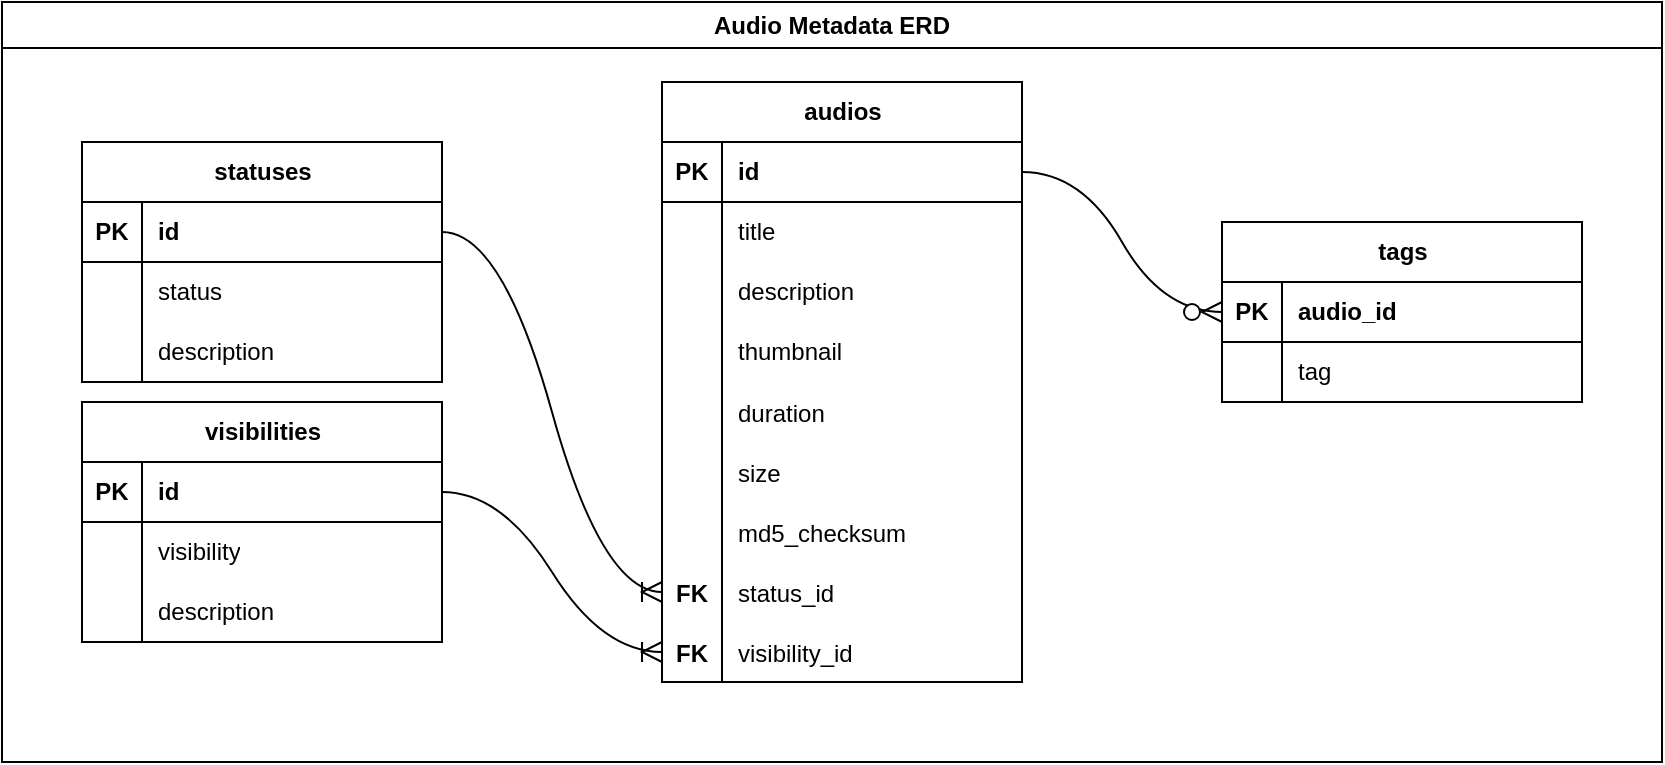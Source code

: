 <mxfile version="24.4.0" type="github">
  <diagram name="Page-1" id="dPP1UUW7bk593jIZONWQ">
    <mxGraphModel dx="1824" dy="1193" grid="1" gridSize="10" guides="1" tooltips="1" connect="1" arrows="1" fold="1" page="0" pageScale="1" pageWidth="850" pageHeight="1100" math="0" shadow="0">
      <root>
        <mxCell id="0" />
        <mxCell id="1" parent="0" />
        <mxCell id="EzIz6O_Uqd1_DR7VqikM-1" value="audios" style="shape=table;startSize=30;container=1;collapsible=1;childLayout=tableLayout;fixedRows=1;rowLines=0;fontStyle=1;align=center;resizeLast=1;html=1;" vertex="1" parent="1">
          <mxGeometry x="80" y="-320" width="180" height="300" as="geometry" />
        </mxCell>
        <mxCell id="EzIz6O_Uqd1_DR7VqikM-2" value="" style="shape=tableRow;horizontal=0;startSize=0;swimlaneHead=0;swimlaneBody=0;fillColor=none;collapsible=0;dropTarget=0;points=[[0,0.5],[1,0.5]];portConstraint=eastwest;top=0;left=0;right=0;bottom=1;" vertex="1" parent="EzIz6O_Uqd1_DR7VqikM-1">
          <mxGeometry y="30" width="180" height="30" as="geometry" />
        </mxCell>
        <mxCell id="EzIz6O_Uqd1_DR7VqikM-3" value="PK" style="shape=partialRectangle;connectable=0;fillColor=none;top=0;left=0;bottom=0;right=0;fontStyle=1;overflow=hidden;whiteSpace=wrap;html=1;" vertex="1" parent="EzIz6O_Uqd1_DR7VqikM-2">
          <mxGeometry width="30" height="30" as="geometry">
            <mxRectangle width="30" height="30" as="alternateBounds" />
          </mxGeometry>
        </mxCell>
        <mxCell id="EzIz6O_Uqd1_DR7VqikM-4" value="id" style="shape=partialRectangle;connectable=0;fillColor=none;top=0;left=0;bottom=0;right=0;align=left;spacingLeft=6;fontStyle=1;overflow=hidden;whiteSpace=wrap;html=1;" vertex="1" parent="EzIz6O_Uqd1_DR7VqikM-2">
          <mxGeometry x="30" width="150" height="30" as="geometry">
            <mxRectangle width="150" height="30" as="alternateBounds" />
          </mxGeometry>
        </mxCell>
        <mxCell id="EzIz6O_Uqd1_DR7VqikM-5" value="" style="shape=tableRow;horizontal=0;startSize=0;swimlaneHead=0;swimlaneBody=0;fillColor=none;collapsible=0;dropTarget=0;points=[[0,0.5],[1,0.5]];portConstraint=eastwest;top=0;left=0;right=0;bottom=0;" vertex="1" parent="EzIz6O_Uqd1_DR7VqikM-1">
          <mxGeometry y="60" width="180" height="30" as="geometry" />
        </mxCell>
        <mxCell id="EzIz6O_Uqd1_DR7VqikM-6" value="" style="shape=partialRectangle;connectable=0;fillColor=none;top=0;left=0;bottom=0;right=0;editable=1;overflow=hidden;whiteSpace=wrap;html=1;" vertex="1" parent="EzIz6O_Uqd1_DR7VqikM-5">
          <mxGeometry width="30" height="30" as="geometry">
            <mxRectangle width="30" height="30" as="alternateBounds" />
          </mxGeometry>
        </mxCell>
        <mxCell id="EzIz6O_Uqd1_DR7VqikM-7" value="title" style="shape=partialRectangle;connectable=0;fillColor=none;top=0;left=0;bottom=0;right=0;align=left;spacingLeft=6;overflow=hidden;whiteSpace=wrap;html=1;" vertex="1" parent="EzIz6O_Uqd1_DR7VqikM-5">
          <mxGeometry x="30" width="150" height="30" as="geometry">
            <mxRectangle width="150" height="30" as="alternateBounds" />
          </mxGeometry>
        </mxCell>
        <mxCell id="EzIz6O_Uqd1_DR7VqikM-8" value="" style="shape=tableRow;horizontal=0;startSize=0;swimlaneHead=0;swimlaneBody=0;fillColor=none;collapsible=0;dropTarget=0;points=[[0,0.5],[1,0.5]];portConstraint=eastwest;top=0;left=0;right=0;bottom=0;" vertex="1" parent="EzIz6O_Uqd1_DR7VqikM-1">
          <mxGeometry y="90" width="180" height="30" as="geometry" />
        </mxCell>
        <mxCell id="EzIz6O_Uqd1_DR7VqikM-9" value="" style="shape=partialRectangle;connectable=0;fillColor=none;top=0;left=0;bottom=0;right=0;editable=1;overflow=hidden;whiteSpace=wrap;html=1;" vertex="1" parent="EzIz6O_Uqd1_DR7VqikM-8">
          <mxGeometry width="30" height="30" as="geometry">
            <mxRectangle width="30" height="30" as="alternateBounds" />
          </mxGeometry>
        </mxCell>
        <mxCell id="EzIz6O_Uqd1_DR7VqikM-10" value="description" style="shape=partialRectangle;connectable=0;fillColor=none;top=0;left=0;bottom=0;right=0;align=left;spacingLeft=6;overflow=hidden;whiteSpace=wrap;html=1;" vertex="1" parent="EzIz6O_Uqd1_DR7VqikM-8">
          <mxGeometry x="30" width="150" height="30" as="geometry">
            <mxRectangle width="150" height="30" as="alternateBounds" />
          </mxGeometry>
        </mxCell>
        <mxCell id="EzIz6O_Uqd1_DR7VqikM-11" value="" style="shape=tableRow;horizontal=0;startSize=0;swimlaneHead=0;swimlaneBody=0;fillColor=none;collapsible=0;dropTarget=0;points=[[0,0.5],[1,0.5]];portConstraint=eastwest;top=0;left=0;right=0;bottom=0;" vertex="1" parent="EzIz6O_Uqd1_DR7VqikM-1">
          <mxGeometry y="120" width="180" height="30" as="geometry" />
        </mxCell>
        <mxCell id="EzIz6O_Uqd1_DR7VqikM-12" value="" style="shape=partialRectangle;connectable=0;fillColor=none;top=0;left=0;bottom=0;right=0;editable=1;overflow=hidden;whiteSpace=wrap;html=1;" vertex="1" parent="EzIz6O_Uqd1_DR7VqikM-11">
          <mxGeometry width="30" height="30" as="geometry">
            <mxRectangle width="30" height="30" as="alternateBounds" />
          </mxGeometry>
        </mxCell>
        <mxCell id="EzIz6O_Uqd1_DR7VqikM-13" value="thumbnail" style="shape=partialRectangle;connectable=0;fillColor=none;top=0;left=0;bottom=0;right=0;align=left;spacingLeft=6;overflow=hidden;whiteSpace=wrap;html=1;" vertex="1" parent="EzIz6O_Uqd1_DR7VqikM-11">
          <mxGeometry x="30" width="150" height="30" as="geometry">
            <mxRectangle width="150" height="30" as="alternateBounds" />
          </mxGeometry>
        </mxCell>
        <mxCell id="EzIz6O_Uqd1_DR7VqikM-15" value="" style="shape=tableRow;horizontal=0;startSize=0;swimlaneHead=0;swimlaneBody=0;fillColor=none;collapsible=0;dropTarget=0;points=[[0,0.5],[1,0.5]];portConstraint=eastwest;top=0;left=0;right=0;bottom=0;" vertex="1" parent="EzIz6O_Uqd1_DR7VqikM-1">
          <mxGeometry y="150" width="180" height="30" as="geometry" />
        </mxCell>
        <mxCell id="EzIz6O_Uqd1_DR7VqikM-16" value="" style="shape=partialRectangle;connectable=0;fillColor=none;top=0;left=0;bottom=0;right=0;editable=1;overflow=hidden;" vertex="1" parent="EzIz6O_Uqd1_DR7VqikM-15">
          <mxGeometry width="30" height="30" as="geometry">
            <mxRectangle width="30" height="30" as="alternateBounds" />
          </mxGeometry>
        </mxCell>
        <mxCell id="EzIz6O_Uqd1_DR7VqikM-17" value="duration" style="shape=partialRectangle;connectable=0;fillColor=none;top=0;left=0;bottom=0;right=0;align=left;spacingLeft=6;overflow=hidden;" vertex="1" parent="EzIz6O_Uqd1_DR7VqikM-15">
          <mxGeometry x="30" width="150" height="30" as="geometry">
            <mxRectangle width="150" height="30" as="alternateBounds" />
          </mxGeometry>
        </mxCell>
        <mxCell id="EzIz6O_Uqd1_DR7VqikM-19" value="" style="shape=tableRow;horizontal=0;startSize=0;swimlaneHead=0;swimlaneBody=0;fillColor=none;collapsible=0;dropTarget=0;points=[[0,0.5],[1,0.5]];portConstraint=eastwest;top=0;left=0;right=0;bottom=0;" vertex="1" parent="EzIz6O_Uqd1_DR7VqikM-1">
          <mxGeometry y="180" width="180" height="30" as="geometry" />
        </mxCell>
        <mxCell id="EzIz6O_Uqd1_DR7VqikM-20" value="" style="shape=partialRectangle;connectable=0;fillColor=none;top=0;left=0;bottom=0;right=0;editable=1;overflow=hidden;" vertex="1" parent="EzIz6O_Uqd1_DR7VqikM-19">
          <mxGeometry width="30" height="30" as="geometry">
            <mxRectangle width="30" height="30" as="alternateBounds" />
          </mxGeometry>
        </mxCell>
        <mxCell id="EzIz6O_Uqd1_DR7VqikM-21" value="size" style="shape=partialRectangle;connectable=0;fillColor=none;top=0;left=0;bottom=0;right=0;align=left;spacingLeft=6;overflow=hidden;" vertex="1" parent="EzIz6O_Uqd1_DR7VqikM-19">
          <mxGeometry x="30" width="150" height="30" as="geometry">
            <mxRectangle width="150" height="30" as="alternateBounds" />
          </mxGeometry>
        </mxCell>
        <mxCell id="EzIz6O_Uqd1_DR7VqikM-23" value="" style="shape=tableRow;horizontal=0;startSize=0;swimlaneHead=0;swimlaneBody=0;fillColor=none;collapsible=0;dropTarget=0;points=[[0,0.5],[1,0.5]];portConstraint=eastwest;top=0;left=0;right=0;bottom=0;" vertex="1" parent="EzIz6O_Uqd1_DR7VqikM-1">
          <mxGeometry y="210" width="180" height="30" as="geometry" />
        </mxCell>
        <mxCell id="EzIz6O_Uqd1_DR7VqikM-24" value="" style="shape=partialRectangle;connectable=0;fillColor=none;top=0;left=0;bottom=0;right=0;editable=1;overflow=hidden;" vertex="1" parent="EzIz6O_Uqd1_DR7VqikM-23">
          <mxGeometry width="30" height="30" as="geometry">
            <mxRectangle width="30" height="30" as="alternateBounds" />
          </mxGeometry>
        </mxCell>
        <mxCell id="EzIz6O_Uqd1_DR7VqikM-25" value="md5_checksum" style="shape=partialRectangle;connectable=0;fillColor=none;top=0;left=0;bottom=0;right=0;align=left;spacingLeft=6;overflow=hidden;" vertex="1" parent="EzIz6O_Uqd1_DR7VqikM-23">
          <mxGeometry x="30" width="150" height="30" as="geometry">
            <mxRectangle width="150" height="30" as="alternateBounds" />
          </mxGeometry>
        </mxCell>
        <mxCell id="EzIz6O_Uqd1_DR7VqikM-27" value="" style="shape=tableRow;horizontal=0;startSize=0;swimlaneHead=0;swimlaneBody=0;fillColor=none;collapsible=0;dropTarget=0;points=[[0,0.5],[1,0.5]];portConstraint=eastwest;top=0;left=0;right=0;bottom=0;" vertex="1" parent="EzIz6O_Uqd1_DR7VqikM-1">
          <mxGeometry y="240" width="180" height="30" as="geometry" />
        </mxCell>
        <mxCell id="EzIz6O_Uqd1_DR7VqikM-28" value="FK" style="shape=partialRectangle;connectable=0;fillColor=none;top=0;left=0;bottom=0;right=0;editable=1;overflow=hidden;fontStyle=1" vertex="1" parent="EzIz6O_Uqd1_DR7VqikM-27">
          <mxGeometry width="30" height="30" as="geometry">
            <mxRectangle width="30" height="30" as="alternateBounds" />
          </mxGeometry>
        </mxCell>
        <mxCell id="EzIz6O_Uqd1_DR7VqikM-29" value="status_id" style="shape=partialRectangle;connectable=0;fillColor=none;top=0;left=0;bottom=0;right=0;align=left;spacingLeft=6;overflow=hidden;" vertex="1" parent="EzIz6O_Uqd1_DR7VqikM-27">
          <mxGeometry x="30" width="150" height="30" as="geometry">
            <mxRectangle width="150" height="30" as="alternateBounds" />
          </mxGeometry>
        </mxCell>
        <mxCell id="EzIz6O_Uqd1_DR7VqikM-31" value="" style="shape=tableRow;horizontal=0;startSize=0;swimlaneHead=0;swimlaneBody=0;fillColor=none;collapsible=0;dropTarget=0;points=[[0,0.5],[1,0.5]];portConstraint=eastwest;top=0;left=0;right=0;bottom=0;" vertex="1" parent="EzIz6O_Uqd1_DR7VqikM-1">
          <mxGeometry y="270" width="180" height="30" as="geometry" />
        </mxCell>
        <mxCell id="EzIz6O_Uqd1_DR7VqikM-32" value="FK" style="shape=partialRectangle;connectable=0;fillColor=none;top=0;left=0;bottom=0;right=0;editable=1;overflow=hidden;fontStyle=1" vertex="1" parent="EzIz6O_Uqd1_DR7VqikM-31">
          <mxGeometry width="30" height="30" as="geometry">
            <mxRectangle width="30" height="30" as="alternateBounds" />
          </mxGeometry>
        </mxCell>
        <mxCell id="EzIz6O_Uqd1_DR7VqikM-33" value="visibility_id" style="shape=partialRectangle;connectable=0;fillColor=none;top=0;left=0;bottom=0;right=0;align=left;spacingLeft=6;overflow=hidden;" vertex="1" parent="EzIz6O_Uqd1_DR7VqikM-31">
          <mxGeometry x="30" width="150" height="30" as="geometry">
            <mxRectangle width="150" height="30" as="alternateBounds" />
          </mxGeometry>
        </mxCell>
        <mxCell id="EzIz6O_Uqd1_DR7VqikM-34" value="visibilities" style="shape=table;startSize=30;container=1;collapsible=1;childLayout=tableLayout;fixedRows=1;rowLines=0;fontStyle=1;align=center;resizeLast=1;html=1;" vertex="1" parent="1">
          <mxGeometry x="-210" y="-160" width="180" height="120" as="geometry" />
        </mxCell>
        <mxCell id="EzIz6O_Uqd1_DR7VqikM-35" value="" style="shape=tableRow;horizontal=0;startSize=0;swimlaneHead=0;swimlaneBody=0;fillColor=none;collapsible=0;dropTarget=0;points=[[0,0.5],[1,0.5]];portConstraint=eastwest;top=0;left=0;right=0;bottom=1;" vertex="1" parent="EzIz6O_Uqd1_DR7VqikM-34">
          <mxGeometry y="30" width="180" height="30" as="geometry" />
        </mxCell>
        <mxCell id="EzIz6O_Uqd1_DR7VqikM-36" value="PK" style="shape=partialRectangle;connectable=0;fillColor=none;top=0;left=0;bottom=0;right=0;fontStyle=1;overflow=hidden;whiteSpace=wrap;html=1;" vertex="1" parent="EzIz6O_Uqd1_DR7VqikM-35">
          <mxGeometry width="30" height="30" as="geometry">
            <mxRectangle width="30" height="30" as="alternateBounds" />
          </mxGeometry>
        </mxCell>
        <mxCell id="EzIz6O_Uqd1_DR7VqikM-37" value="id" style="shape=partialRectangle;connectable=0;fillColor=none;top=0;left=0;bottom=0;right=0;align=left;spacingLeft=6;fontStyle=1;overflow=hidden;whiteSpace=wrap;html=1;" vertex="1" parent="EzIz6O_Uqd1_DR7VqikM-35">
          <mxGeometry x="30" width="150" height="30" as="geometry">
            <mxRectangle width="150" height="30" as="alternateBounds" />
          </mxGeometry>
        </mxCell>
        <mxCell id="EzIz6O_Uqd1_DR7VqikM-44" value="" style="shape=tableRow;horizontal=0;startSize=0;swimlaneHead=0;swimlaneBody=0;fillColor=none;collapsible=0;dropTarget=0;points=[[0,0.5],[1,0.5]];portConstraint=eastwest;top=0;left=0;right=0;bottom=0;" vertex="1" parent="EzIz6O_Uqd1_DR7VqikM-34">
          <mxGeometry y="60" width="180" height="30" as="geometry" />
        </mxCell>
        <mxCell id="EzIz6O_Uqd1_DR7VqikM-45" value="" style="shape=partialRectangle;connectable=0;fillColor=none;top=0;left=0;bottom=0;right=0;editable=1;overflow=hidden;whiteSpace=wrap;html=1;" vertex="1" parent="EzIz6O_Uqd1_DR7VqikM-44">
          <mxGeometry width="30" height="30" as="geometry">
            <mxRectangle width="30" height="30" as="alternateBounds" />
          </mxGeometry>
        </mxCell>
        <mxCell id="EzIz6O_Uqd1_DR7VqikM-46" value="visibility" style="shape=partialRectangle;connectable=0;fillColor=none;top=0;left=0;bottom=0;right=0;align=left;spacingLeft=6;overflow=hidden;whiteSpace=wrap;html=1;" vertex="1" parent="EzIz6O_Uqd1_DR7VqikM-44">
          <mxGeometry x="30" width="150" height="30" as="geometry">
            <mxRectangle width="150" height="30" as="alternateBounds" />
          </mxGeometry>
        </mxCell>
        <mxCell id="EzIz6O_Uqd1_DR7VqikM-41" value="" style="shape=tableRow;horizontal=0;startSize=0;swimlaneHead=0;swimlaneBody=0;fillColor=none;collapsible=0;dropTarget=0;points=[[0,0.5],[1,0.5]];portConstraint=eastwest;top=0;left=0;right=0;bottom=0;" vertex="1" parent="EzIz6O_Uqd1_DR7VqikM-34">
          <mxGeometry y="90" width="180" height="30" as="geometry" />
        </mxCell>
        <mxCell id="EzIz6O_Uqd1_DR7VqikM-42" value="" style="shape=partialRectangle;connectable=0;fillColor=none;top=0;left=0;bottom=0;right=0;editable=1;overflow=hidden;whiteSpace=wrap;html=1;" vertex="1" parent="EzIz6O_Uqd1_DR7VqikM-41">
          <mxGeometry width="30" height="30" as="geometry">
            <mxRectangle width="30" height="30" as="alternateBounds" />
          </mxGeometry>
        </mxCell>
        <mxCell id="EzIz6O_Uqd1_DR7VqikM-43" value="description" style="shape=partialRectangle;connectable=0;fillColor=none;top=0;left=0;bottom=0;right=0;align=left;spacingLeft=6;overflow=hidden;whiteSpace=wrap;html=1;" vertex="1" parent="EzIz6O_Uqd1_DR7VqikM-41">
          <mxGeometry x="30" width="150" height="30" as="geometry">
            <mxRectangle width="150" height="30" as="alternateBounds" />
          </mxGeometry>
        </mxCell>
        <mxCell id="EzIz6O_Uqd1_DR7VqikM-62" value="" style="edgeStyle=entityRelationEdgeStyle;fontSize=12;html=1;endArrow=ERoneToMany;rounded=0;startSize=8;endSize=8;curved=1;" edge="1" parent="1" source="EzIz6O_Uqd1_DR7VqikM-35" target="EzIz6O_Uqd1_DR7VqikM-31">
          <mxGeometry width="100" height="100" relative="1" as="geometry">
            <mxPoint x="10" y="-170" as="sourcePoint" />
            <mxPoint x="110" y="-270" as="targetPoint" />
          </mxGeometry>
        </mxCell>
        <mxCell id="EzIz6O_Uqd1_DR7VqikM-63" value="tags" style="shape=table;startSize=30;container=1;collapsible=1;childLayout=tableLayout;fixedRows=1;rowLines=0;fontStyle=1;align=center;resizeLast=1;html=1;" vertex="1" parent="1">
          <mxGeometry x="360" y="-250" width="180" height="90" as="geometry" />
        </mxCell>
        <mxCell id="EzIz6O_Uqd1_DR7VqikM-64" value="" style="shape=tableRow;horizontal=0;startSize=0;swimlaneHead=0;swimlaneBody=0;fillColor=none;collapsible=0;dropTarget=0;points=[[0,0.5],[1,0.5]];portConstraint=eastwest;top=0;left=0;right=0;bottom=1;" vertex="1" parent="EzIz6O_Uqd1_DR7VqikM-63">
          <mxGeometry y="30" width="180" height="30" as="geometry" />
        </mxCell>
        <mxCell id="EzIz6O_Uqd1_DR7VqikM-65" value="PK" style="shape=partialRectangle;connectable=0;fillColor=none;top=0;left=0;bottom=0;right=0;fontStyle=1;overflow=hidden;whiteSpace=wrap;html=1;" vertex="1" parent="EzIz6O_Uqd1_DR7VqikM-64">
          <mxGeometry width="30" height="30" as="geometry">
            <mxRectangle width="30" height="30" as="alternateBounds" />
          </mxGeometry>
        </mxCell>
        <mxCell id="EzIz6O_Uqd1_DR7VqikM-66" value="audio_id" style="shape=partialRectangle;connectable=0;fillColor=none;top=0;left=0;bottom=0;right=0;align=left;spacingLeft=6;fontStyle=1;overflow=hidden;whiteSpace=wrap;html=1;" vertex="1" parent="EzIz6O_Uqd1_DR7VqikM-64">
          <mxGeometry x="30" width="150" height="30" as="geometry">
            <mxRectangle width="150" height="30" as="alternateBounds" />
          </mxGeometry>
        </mxCell>
        <mxCell id="EzIz6O_Uqd1_DR7VqikM-67" value="" style="shape=tableRow;horizontal=0;startSize=0;swimlaneHead=0;swimlaneBody=0;fillColor=none;collapsible=0;dropTarget=0;points=[[0,0.5],[1,0.5]];portConstraint=eastwest;top=0;left=0;right=0;bottom=0;" vertex="1" parent="EzIz6O_Uqd1_DR7VqikM-63">
          <mxGeometry y="60" width="180" height="30" as="geometry" />
        </mxCell>
        <mxCell id="EzIz6O_Uqd1_DR7VqikM-68" value="" style="shape=partialRectangle;connectable=0;fillColor=none;top=0;left=0;bottom=0;right=0;editable=1;overflow=hidden;whiteSpace=wrap;html=1;" vertex="1" parent="EzIz6O_Uqd1_DR7VqikM-67">
          <mxGeometry width="30" height="30" as="geometry">
            <mxRectangle width="30" height="30" as="alternateBounds" />
          </mxGeometry>
        </mxCell>
        <mxCell id="EzIz6O_Uqd1_DR7VqikM-69" value="tag" style="shape=partialRectangle;connectable=0;fillColor=none;top=0;left=0;bottom=0;right=0;align=left;spacingLeft=6;overflow=hidden;whiteSpace=wrap;html=1;" vertex="1" parent="EzIz6O_Uqd1_DR7VqikM-67">
          <mxGeometry x="30" width="150" height="30" as="geometry">
            <mxRectangle width="150" height="30" as="alternateBounds" />
          </mxGeometry>
        </mxCell>
        <mxCell id="EzIz6O_Uqd1_DR7VqikM-73" value="" style="edgeStyle=entityRelationEdgeStyle;fontSize=12;html=1;endArrow=ERzeroToMany;endFill=1;rounded=0;startSize=8;endSize=8;curved=1;" edge="1" parent="1" source="EzIz6O_Uqd1_DR7VqikM-2" target="EzIz6O_Uqd1_DR7VqikM-64">
          <mxGeometry width="100" height="100" relative="1" as="geometry">
            <mxPoint x="300" y="-440" as="sourcePoint" />
            <mxPoint x="500" y="-350" as="targetPoint" />
          </mxGeometry>
        </mxCell>
        <mxCell id="EzIz6O_Uqd1_DR7VqikM-74" value="statuses" style="shape=table;startSize=30;container=1;collapsible=1;childLayout=tableLayout;fixedRows=1;rowLines=0;fontStyle=1;align=center;resizeLast=1;html=1;" vertex="1" parent="1">
          <mxGeometry x="-210" y="-290" width="180" height="120" as="geometry" />
        </mxCell>
        <mxCell id="EzIz6O_Uqd1_DR7VqikM-75" value="" style="shape=tableRow;horizontal=0;startSize=0;swimlaneHead=0;swimlaneBody=0;fillColor=none;collapsible=0;dropTarget=0;points=[[0,0.5],[1,0.5]];portConstraint=eastwest;top=0;left=0;right=0;bottom=1;" vertex="1" parent="EzIz6O_Uqd1_DR7VqikM-74">
          <mxGeometry y="30" width="180" height="30" as="geometry" />
        </mxCell>
        <mxCell id="EzIz6O_Uqd1_DR7VqikM-76" value="PK" style="shape=partialRectangle;connectable=0;fillColor=none;top=0;left=0;bottom=0;right=0;fontStyle=1;overflow=hidden;whiteSpace=wrap;html=1;" vertex="1" parent="EzIz6O_Uqd1_DR7VqikM-75">
          <mxGeometry width="30" height="30" as="geometry">
            <mxRectangle width="30" height="30" as="alternateBounds" />
          </mxGeometry>
        </mxCell>
        <mxCell id="EzIz6O_Uqd1_DR7VqikM-77" value="id" style="shape=partialRectangle;connectable=0;fillColor=none;top=0;left=0;bottom=0;right=0;align=left;spacingLeft=6;fontStyle=1;overflow=hidden;whiteSpace=wrap;html=1;" vertex="1" parent="EzIz6O_Uqd1_DR7VqikM-75">
          <mxGeometry x="30" width="150" height="30" as="geometry">
            <mxRectangle width="150" height="30" as="alternateBounds" />
          </mxGeometry>
        </mxCell>
        <mxCell id="EzIz6O_Uqd1_DR7VqikM-78" value="" style="shape=tableRow;horizontal=0;startSize=0;swimlaneHead=0;swimlaneBody=0;fillColor=none;collapsible=0;dropTarget=0;points=[[0,0.5],[1,0.5]];portConstraint=eastwest;top=0;left=0;right=0;bottom=0;" vertex="1" parent="EzIz6O_Uqd1_DR7VqikM-74">
          <mxGeometry y="60" width="180" height="30" as="geometry" />
        </mxCell>
        <mxCell id="EzIz6O_Uqd1_DR7VqikM-79" value="" style="shape=partialRectangle;connectable=0;fillColor=none;top=0;left=0;bottom=0;right=0;editable=1;overflow=hidden;whiteSpace=wrap;html=1;" vertex="1" parent="EzIz6O_Uqd1_DR7VqikM-78">
          <mxGeometry width="30" height="30" as="geometry">
            <mxRectangle width="30" height="30" as="alternateBounds" />
          </mxGeometry>
        </mxCell>
        <mxCell id="EzIz6O_Uqd1_DR7VqikM-80" value="status" style="shape=partialRectangle;connectable=0;fillColor=none;top=0;left=0;bottom=0;right=0;align=left;spacingLeft=6;overflow=hidden;whiteSpace=wrap;html=1;" vertex="1" parent="EzIz6O_Uqd1_DR7VqikM-78">
          <mxGeometry x="30" width="150" height="30" as="geometry">
            <mxRectangle width="150" height="30" as="alternateBounds" />
          </mxGeometry>
        </mxCell>
        <mxCell id="EzIz6O_Uqd1_DR7VqikM-81" value="" style="shape=tableRow;horizontal=0;startSize=0;swimlaneHead=0;swimlaneBody=0;fillColor=none;collapsible=0;dropTarget=0;points=[[0,0.5],[1,0.5]];portConstraint=eastwest;top=0;left=0;right=0;bottom=0;" vertex="1" parent="EzIz6O_Uqd1_DR7VqikM-74">
          <mxGeometry y="90" width="180" height="30" as="geometry" />
        </mxCell>
        <mxCell id="EzIz6O_Uqd1_DR7VqikM-82" value="" style="shape=partialRectangle;connectable=0;fillColor=none;top=0;left=0;bottom=0;right=0;editable=1;overflow=hidden;whiteSpace=wrap;html=1;" vertex="1" parent="EzIz6O_Uqd1_DR7VqikM-81">
          <mxGeometry width="30" height="30" as="geometry">
            <mxRectangle width="30" height="30" as="alternateBounds" />
          </mxGeometry>
        </mxCell>
        <mxCell id="EzIz6O_Uqd1_DR7VqikM-83" value="description" style="shape=partialRectangle;connectable=0;fillColor=none;top=0;left=0;bottom=0;right=0;align=left;spacingLeft=6;overflow=hidden;whiteSpace=wrap;html=1;" vertex="1" parent="EzIz6O_Uqd1_DR7VqikM-81">
          <mxGeometry x="30" width="150" height="30" as="geometry">
            <mxRectangle width="150" height="30" as="alternateBounds" />
          </mxGeometry>
        </mxCell>
        <mxCell id="EzIz6O_Uqd1_DR7VqikM-84" value="" style="edgeStyle=entityRelationEdgeStyle;fontSize=12;html=1;endArrow=ERoneToMany;rounded=0;startSize=8;endSize=8;curved=1;" edge="1" parent="1" source="EzIz6O_Uqd1_DR7VqikM-75" target="EzIz6O_Uqd1_DR7VqikM-27">
          <mxGeometry width="100" height="100" relative="1" as="geometry">
            <mxPoint x="-10" y="-165" as="sourcePoint" />
            <mxPoint x="90" y="-105" as="targetPoint" />
          </mxGeometry>
        </mxCell>
        <mxCell id="EzIz6O_Uqd1_DR7VqikM-93" value="Audio Metadata ERD" style="swimlane;whiteSpace=wrap;html=1;" vertex="1" parent="1">
          <mxGeometry x="-250" y="-360" width="830" height="380" as="geometry" />
        </mxCell>
      </root>
    </mxGraphModel>
  </diagram>
</mxfile>
